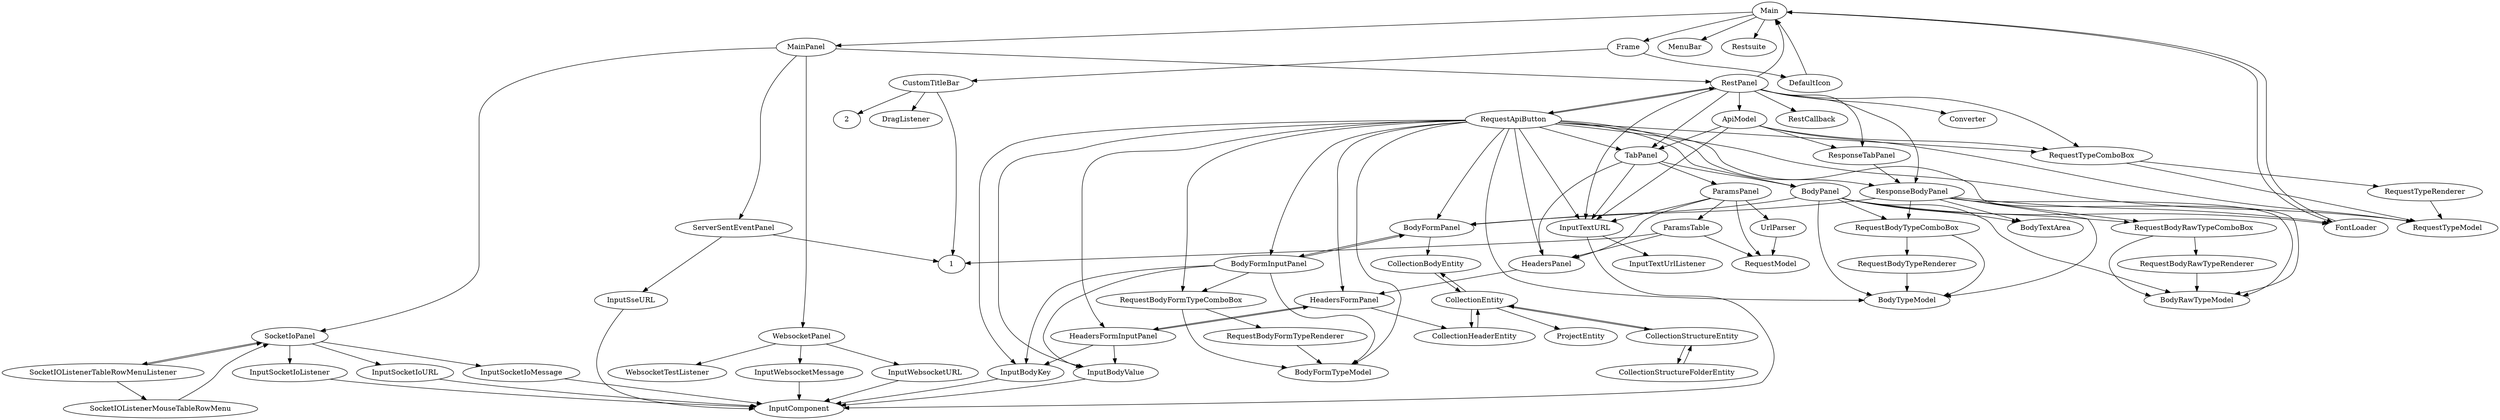  digraph mon_graphe {
Main->Frame;
Main->MainPanel;
Main->MenuBar;
Main->Restsuite;
Main->FontLoader;
Frame->DefaultIcon;
Frame->CustomTitleBar;
MainPanel->WebsocketPanel;
MainPanel->RestPanel;
MainPanel->ServerSentEventPanel;
MainPanel->SocketIoPanel;
FontLoader->Main;
DefaultIcon->Main;
CustomTitleBar->DragListener;
CustomTitleBar->1;
CustomTitleBar->2;
WebsocketPanel->WebsocketTestListener;
WebsocketPanel->InputWebsocketURL;
WebsocketPanel->InputWebsocketMessage;
RestPanel->RequestTypeComboBox;
RestPanel->RestCallback;
RestPanel->ApiModel;
RestPanel->ResponseTabPanel;
RestPanel->Converter;
RestPanel->InputTextURL;
RestPanel->RequestApiButton;
RestPanel->ResponseBodyPanel;
RestPanel->Main;
RestPanel->TabPanel;
ServerSentEventPanel->1;
ServerSentEventPanel->InputSseURL;
SocketIoPanel->InputSocketIoListener;
SocketIoPanel->SocketIOListenerTableRowMenuListener;
SocketIoPanel->InputSocketIoURL;
SocketIoPanel->InputSocketIoMessage;
InputWebsocketURL->InputComponent;
InputWebsocketMessage->InputComponent;
RequestTypeComboBox->RequestTypeModel;
RequestTypeComboBox->RequestTypeRenderer;
ApiModel->RequestTypeComboBox;
ApiModel->RequestTypeModel;
ApiModel->ResponseTabPanel;
ApiModel->InputTextURL;
ApiModel->TabPanel;
ResponseTabPanel->ResponseBodyPanel;
InputTextURL->InputTextUrlListener;
InputTextURL->InputComponent;
RequestApiButton->BodyFormInputPanel;
RequestApiButton->BodyRawTypeModel;
RequestApiButton->HeadersFormInputPanel;
RequestApiButton->BodyPanel;
RequestApiButton->RestPanel;
RequestApiButton->InputBodyKey;
RequestApiButton->InputTextURL;
RequestApiButton->InputBodyValue;
RequestApiButton->ResponseBodyPanel;
RequestApiButton->RequestBodyFormTypeComboBox;
RequestApiButton->BodyTypeModel;
RequestApiButton->RequestTypeComboBox;
RequestApiButton->HeadersPanel;
RequestApiButton->BodyFormPanel;
RequestApiButton->RequestTypeModel;
RequestApiButton->HeadersFormPanel;
RequestApiButton->BodyFormTypeModel;
RequestApiButton->TabPanel;
ResponseBodyPanel->BodyFormPanel;
ResponseBodyPanel->RequestBodyTypeComboBox;
ResponseBodyPanel->BodyRawTypeModel;
ResponseBodyPanel->BodyTextArea;
ResponseBodyPanel->RequestBodyRawTypeComboBox;
ResponseBodyPanel->FontLoader;
ResponseBodyPanel->BodyTypeModel;
TabPanel->HeadersPanel;
TabPanel->BodyPanel;
TabPanel->InputTextURL;
TabPanel->ParamsPanel;
InputSseURL->InputComponent;
InputSocketIoListener->InputComponent;
SocketIOListenerTableRowMenuListener->SocketIOListenerMouseTableRowMenu;
SocketIOListenerTableRowMenuListener->SocketIoPanel;
InputSocketIoURL->InputComponent;
InputSocketIoMessage->InputComponent;
RequestTypeRenderer->RequestTypeModel;
BodyFormInputPanel->BodyFormPanel;
BodyFormInputPanel->InputBodyKey;
BodyFormInputPanel->BodyFormTypeModel;
BodyFormInputPanel->InputBodyValue;
BodyFormInputPanel->RequestBodyFormTypeComboBox;
HeadersFormInputPanel->HeadersFormPanel;
HeadersFormInputPanel->InputBodyKey;
HeadersFormInputPanel->InputBodyValue;
BodyPanel->BodyFormPanel;
BodyPanel->RequestBodyTypeComboBox;
BodyPanel->BodyRawTypeModel;
BodyPanel->BodyTextArea;
BodyPanel->RequestBodyRawTypeComboBox;
BodyPanel->FontLoader;
BodyPanel->BodyTypeModel;
InputBodyKey->InputComponent;
InputBodyValue->InputComponent;
RequestBodyFormTypeComboBox->RequestBodyFormTypeRenderer;
RequestBodyFormTypeComboBox->BodyFormTypeModel;
HeadersPanel->HeadersFormPanel;
BodyFormPanel->BodyFormInputPanel;
BodyFormPanel->CollectionBodyEntity;
HeadersFormPanel->HeadersFormInputPanel;
HeadersFormPanel->CollectionHeaderEntity;
RequestBodyTypeComboBox->RequestBodyTypeRenderer;
RequestBodyTypeComboBox->BodyTypeModel;
RequestBodyRawTypeComboBox->BodyRawTypeModel;
RequestBodyRawTypeComboBox->RequestBodyRawTypeRenderer;
ParamsPanel->HeadersPanel;
ParamsPanel->UrlParser;
ParamsPanel->ParamsTable;
ParamsPanel->RequestModel;
ParamsPanel->InputTextURL;
SocketIOListenerMouseTableRowMenu->SocketIoPanel;
RequestBodyFormTypeRenderer->BodyFormTypeModel;
CollectionBodyEntity->CollectionEntity;
CollectionHeaderEntity->CollectionEntity;
RequestBodyTypeRenderer->BodyTypeModel;
RequestBodyRawTypeRenderer->BodyRawTypeModel;
UrlParser->RequestModel;
ParamsTable->HeadersPanel;
ParamsTable->1;
ParamsTable->RequestModel;
CollectionEntity->CollectionBodyEntity;
CollectionEntity->ProjectEntity;
CollectionEntity->CollectionStructureEntity;
CollectionEntity->CollectionHeaderEntity;
CollectionStructureEntity->CollectionStructureFolderEntity;
CollectionStructureEntity->CollectionEntity;
CollectionStructureFolderEntity->CollectionStructureEntity;
}
